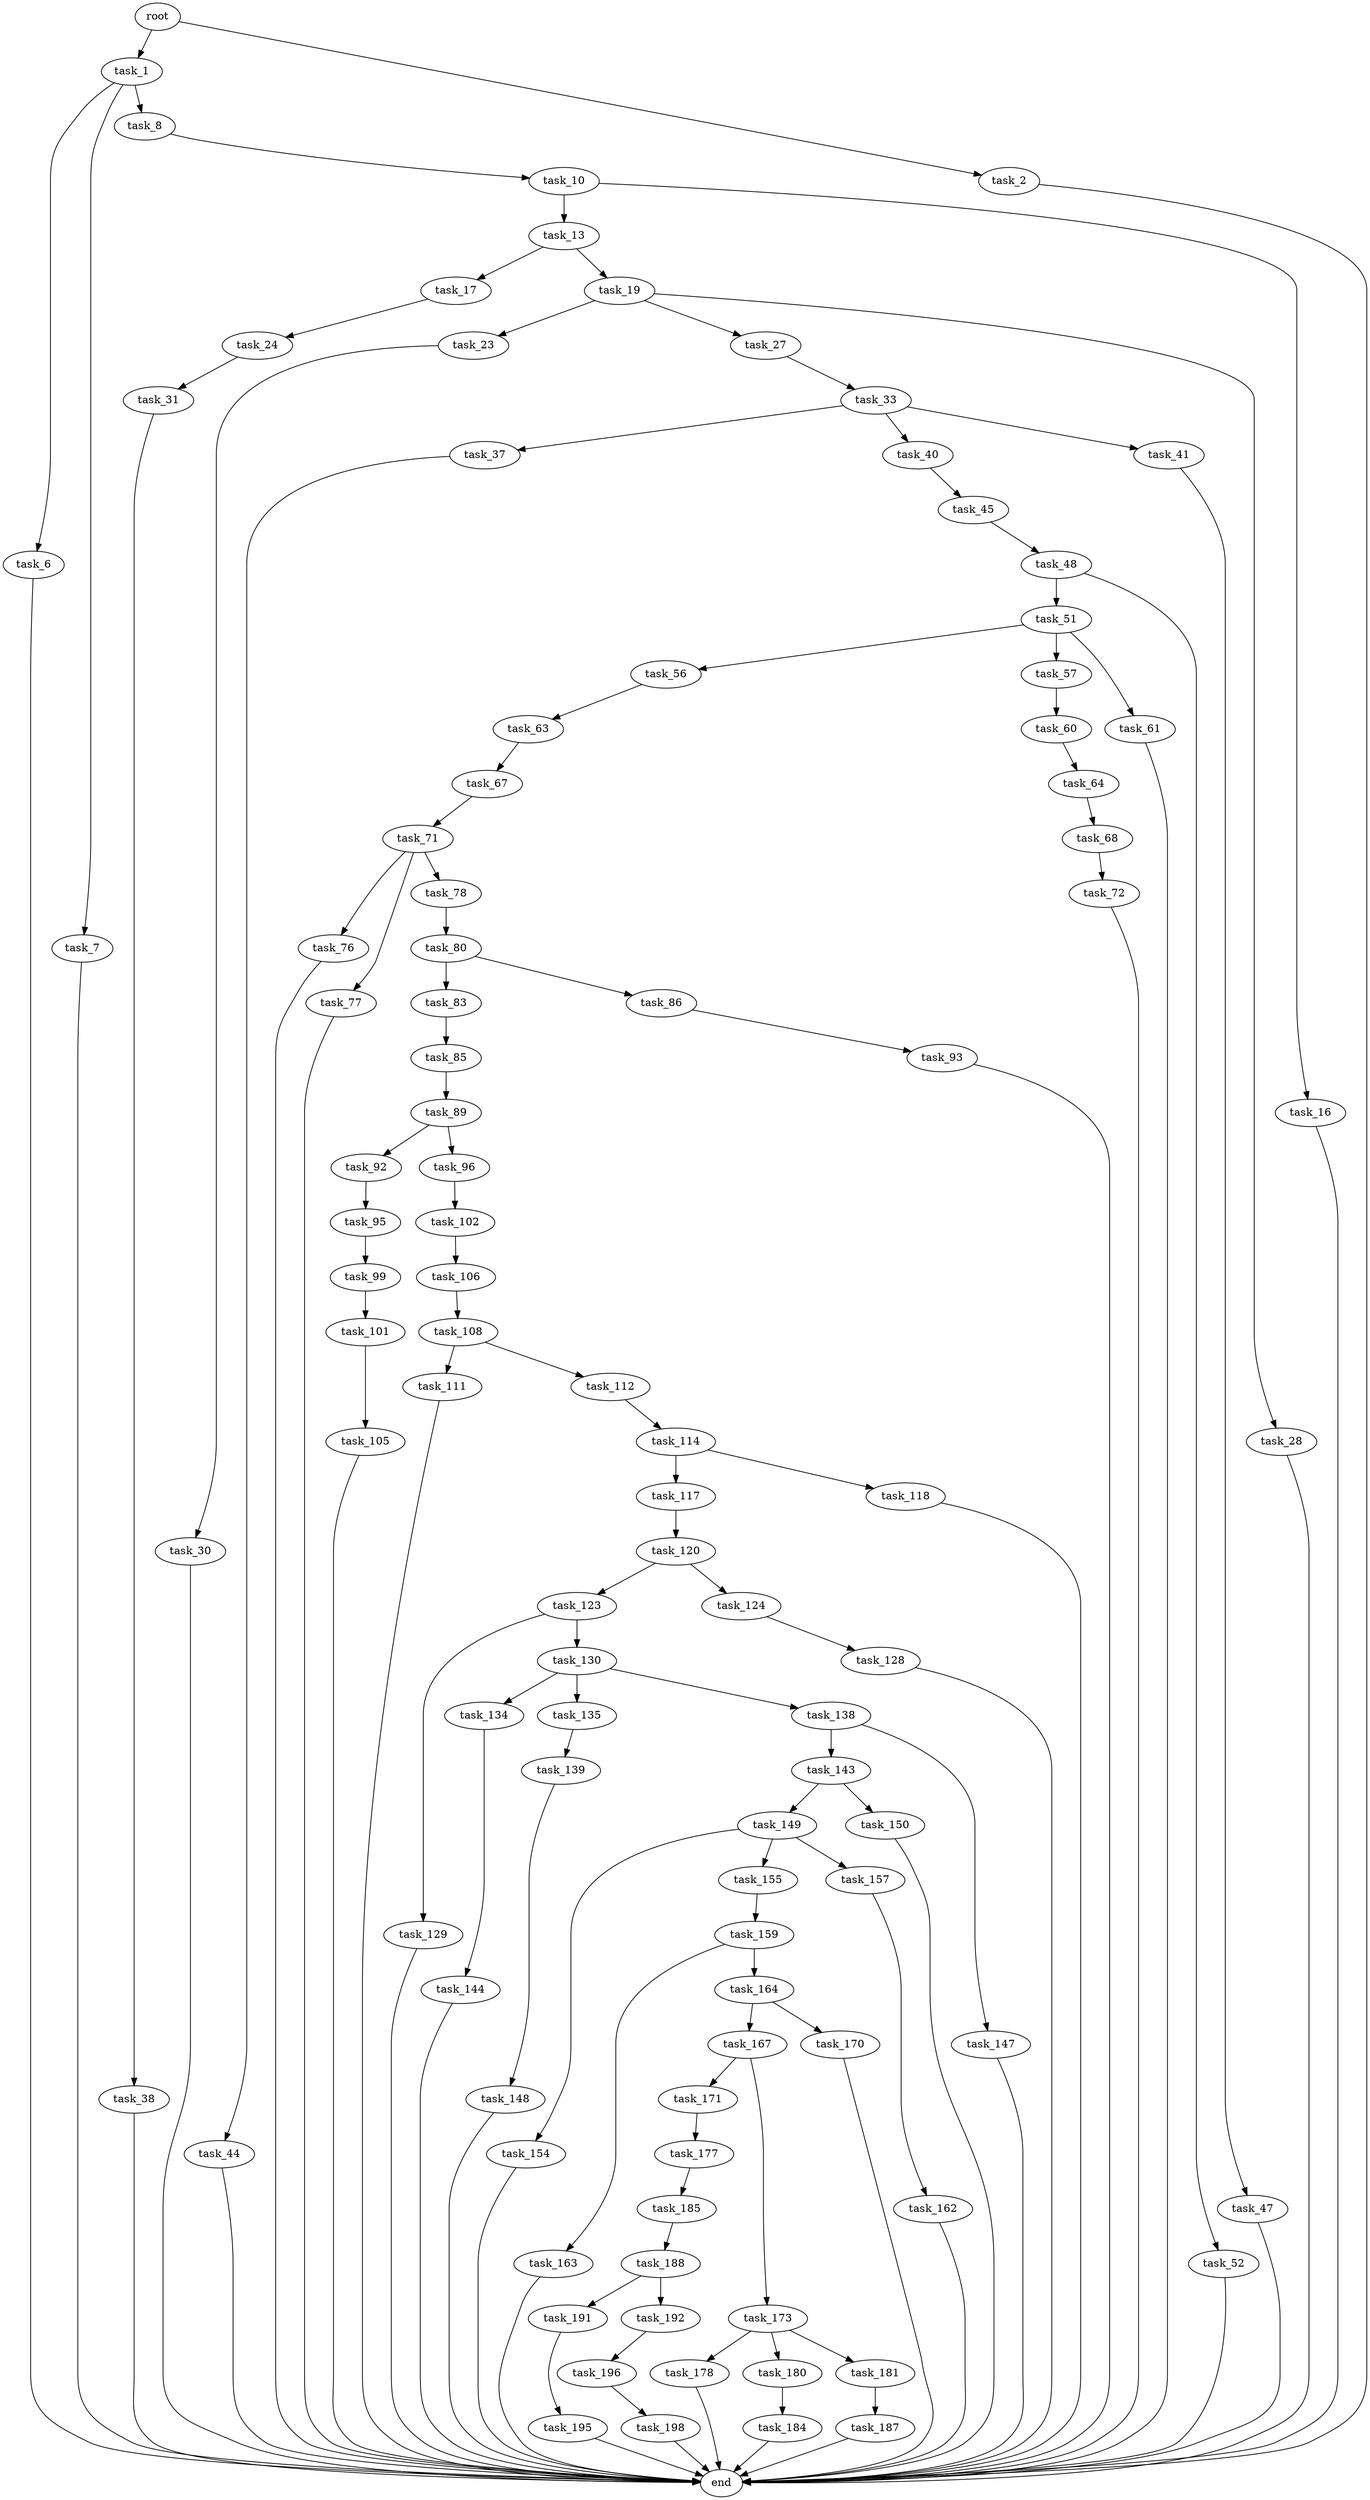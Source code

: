 digraph G {
  root [size="0.000000"];
  task_1 [size="134217728000.000000"];
  task_2 [size="245844720763.000000"];
  task_6 [size="44118749470.000000"];
  task_7 [size="549755813888.000000"];
  task_8 [size="8589934592.000000"];
  task_10 [size="1329064946561.000000"];
  task_13 [size="15826243923.000000"];
  task_16 [size="134217728000.000000"];
  task_17 [size="22659169987.000000"];
  task_19 [size="28991029248.000000"];
  task_23 [size="311833060354.000000"];
  task_24 [size="68719476736.000000"];
  task_27 [size="28991029248.000000"];
  task_28 [size="16942249295.000000"];
  task_30 [size="368293445632.000000"];
  task_31 [size="31181825304.000000"];
  task_33 [size="68719476736.000000"];
  task_37 [size="231928233984.000000"];
  task_38 [size="16126506301.000000"];
  task_40 [size="34973809484.000000"];
  task_41 [size="1820692823.000000"];
  task_44 [size="1229213947662.000000"];
  task_45 [size="7698594398.000000"];
  task_47 [size="549755813888.000000"];
  task_48 [size="1073741824000.000000"];
  task_51 [size="267691879487.000000"];
  task_52 [size="17576736413.000000"];
  task_56 [size="134217728000.000000"];
  task_57 [size="12642496756.000000"];
  task_60 [size="14713200710.000000"];
  task_61 [size="782297956572.000000"];
  task_63 [size="42134348320.000000"];
  task_64 [size="8589934592.000000"];
  task_67 [size="4174545179.000000"];
  task_68 [size="113578257562.000000"];
  task_71 [size="1356338671.000000"];
  task_72 [size="628447735015.000000"];
  task_76 [size="52932339110.000000"];
  task_77 [size="8589934592.000000"];
  task_78 [size="48377127700.000000"];
  task_80 [size="26952644455.000000"];
  task_83 [size="1726727443.000000"];
  task_85 [size="1024895898778.000000"];
  task_86 [size="193018094643.000000"];
  task_89 [size="957880179.000000"];
  task_92 [size="9336946460.000000"];
  task_93 [size="312933383958.000000"];
  task_95 [size="7804669517.000000"];
  task_96 [size="23189369288.000000"];
  task_99 [size="549755813888.000000"];
  task_101 [size="1082204377752.000000"];
  task_102 [size="799943014.000000"];
  task_105 [size="26484056251.000000"];
  task_106 [size="8020928703.000000"];
  task_108 [size="22936433970.000000"];
  task_111 [size="6618265548.000000"];
  task_112 [size="549755813888.000000"];
  task_114 [size="91663097023.000000"];
  task_117 [size="527625117100.000000"];
  task_118 [size="670395465563.000000"];
  task_120 [size="21221064076.000000"];
  task_123 [size="28991029248.000000"];
  task_124 [size="6941149678.000000"];
  task_128 [size="231928233984.000000"];
  task_129 [size="368293445632.000000"];
  task_130 [size="1026346037.000000"];
  task_134 [size="68719476736.000000"];
  task_135 [size="42127326359.000000"];
  task_138 [size="68719476736.000000"];
  task_139 [size="549755813888.000000"];
  task_143 [size="782757789696.000000"];
  task_144 [size="15536989218.000000"];
  task_147 [size="549755813888.000000"];
  task_148 [size="59524441568.000000"];
  task_149 [size="3146386295.000000"];
  task_150 [size="157728061345.000000"];
  task_154 [size="549755813888.000000"];
  task_155 [size="134217728000.000000"];
  task_157 [size="1421705066.000000"];
  task_159 [size="6560734195.000000"];
  task_162 [size="1073741824000.000000"];
  task_163 [size="9005891830.000000"];
  task_164 [size="4762221589.000000"];
  task_167 [size="10340793760.000000"];
  task_170 [size="340140938034.000000"];
  task_171 [size="1412825298.000000"];
  task_173 [size="782757789696.000000"];
  task_177 [size="231928233984.000000"];
  task_178 [size="901143608193.000000"];
  task_180 [size="414899633263.000000"];
  task_181 [size="20248371838.000000"];
  task_184 [size="28991029248.000000"];
  task_185 [size="269130673916.000000"];
  task_187 [size="2832546574.000000"];
  task_188 [size="549755813888.000000"];
  task_191 [size="18548536366.000000"];
  task_192 [size="8204597889.000000"];
  task_195 [size="549755813888.000000"];
  task_196 [size="169999991620.000000"];
  task_198 [size="193176803021.000000"];
  end [size="0.000000"];

  root -> task_1 [size="1.000000"];
  root -> task_2 [size="1.000000"];
  task_1 -> task_6 [size="209715200.000000"];
  task_1 -> task_7 [size="209715200.000000"];
  task_1 -> task_8 [size="209715200.000000"];
  task_2 -> end [size="1.000000"];
  task_6 -> end [size="1.000000"];
  task_7 -> end [size="1.000000"];
  task_8 -> task_10 [size="33554432.000000"];
  task_10 -> task_13 [size="838860800.000000"];
  task_10 -> task_16 [size="838860800.000000"];
  task_13 -> task_17 [size="536870912.000000"];
  task_13 -> task_19 [size="536870912.000000"];
  task_16 -> end [size="1.000000"];
  task_17 -> task_24 [size="411041792.000000"];
  task_19 -> task_23 [size="75497472.000000"];
  task_19 -> task_27 [size="75497472.000000"];
  task_19 -> task_28 [size="75497472.000000"];
  task_23 -> task_30 [size="679477248.000000"];
  task_24 -> task_31 [size="134217728.000000"];
  task_27 -> task_33 [size="75497472.000000"];
  task_28 -> end [size="1.000000"];
  task_30 -> end [size="1.000000"];
  task_31 -> task_38 [size="75497472.000000"];
  task_33 -> task_37 [size="134217728.000000"];
  task_33 -> task_40 [size="134217728.000000"];
  task_33 -> task_41 [size="134217728.000000"];
  task_37 -> task_44 [size="301989888.000000"];
  task_38 -> end [size="1.000000"];
  task_40 -> task_45 [size="838860800.000000"];
  task_41 -> task_47 [size="33554432.000000"];
  task_44 -> end [size="1.000000"];
  task_45 -> task_48 [size="536870912.000000"];
  task_47 -> end [size="1.000000"];
  task_48 -> task_51 [size="838860800.000000"];
  task_48 -> task_52 [size="838860800.000000"];
  task_51 -> task_56 [size="838860800.000000"];
  task_51 -> task_57 [size="838860800.000000"];
  task_51 -> task_61 [size="838860800.000000"];
  task_52 -> end [size="1.000000"];
  task_56 -> task_63 [size="209715200.000000"];
  task_57 -> task_60 [size="33554432.000000"];
  task_60 -> task_64 [size="679477248.000000"];
  task_61 -> end [size="1.000000"];
  task_63 -> task_67 [size="679477248.000000"];
  task_64 -> task_68 [size="33554432.000000"];
  task_67 -> task_71 [size="134217728.000000"];
  task_68 -> task_72 [size="134217728.000000"];
  task_71 -> task_76 [size="75497472.000000"];
  task_71 -> task_77 [size="75497472.000000"];
  task_71 -> task_78 [size="75497472.000000"];
  task_72 -> end [size="1.000000"];
  task_76 -> end [size="1.000000"];
  task_77 -> end [size="1.000000"];
  task_78 -> task_80 [size="75497472.000000"];
  task_80 -> task_83 [size="75497472.000000"];
  task_80 -> task_86 [size="75497472.000000"];
  task_83 -> task_85 [size="33554432.000000"];
  task_85 -> task_89 [size="679477248.000000"];
  task_86 -> task_93 [size="301989888.000000"];
  task_89 -> task_92 [size="33554432.000000"];
  task_89 -> task_96 [size="33554432.000000"];
  task_92 -> task_95 [size="209715200.000000"];
  task_93 -> end [size="1.000000"];
  task_95 -> task_99 [size="134217728.000000"];
  task_96 -> task_102 [size="33554432.000000"];
  task_99 -> task_101 [size="536870912.000000"];
  task_101 -> task_105 [size="838860800.000000"];
  task_102 -> task_106 [size="33554432.000000"];
  task_105 -> end [size="1.000000"];
  task_106 -> task_108 [size="301989888.000000"];
  task_108 -> task_111 [size="411041792.000000"];
  task_108 -> task_112 [size="411041792.000000"];
  task_111 -> end [size="1.000000"];
  task_112 -> task_114 [size="536870912.000000"];
  task_114 -> task_117 [size="134217728.000000"];
  task_114 -> task_118 [size="134217728.000000"];
  task_117 -> task_120 [size="411041792.000000"];
  task_118 -> end [size="1.000000"];
  task_120 -> task_123 [size="75497472.000000"];
  task_120 -> task_124 [size="75497472.000000"];
  task_123 -> task_129 [size="75497472.000000"];
  task_123 -> task_130 [size="75497472.000000"];
  task_124 -> task_128 [size="134217728.000000"];
  task_128 -> end [size="1.000000"];
  task_129 -> end [size="1.000000"];
  task_130 -> task_134 [size="75497472.000000"];
  task_130 -> task_135 [size="75497472.000000"];
  task_130 -> task_138 [size="75497472.000000"];
  task_134 -> task_144 [size="134217728.000000"];
  task_135 -> task_139 [size="838860800.000000"];
  task_138 -> task_143 [size="134217728.000000"];
  task_138 -> task_147 [size="134217728.000000"];
  task_139 -> task_148 [size="536870912.000000"];
  task_143 -> task_149 [size="679477248.000000"];
  task_143 -> task_150 [size="679477248.000000"];
  task_144 -> end [size="1.000000"];
  task_147 -> end [size="1.000000"];
  task_148 -> end [size="1.000000"];
  task_149 -> task_154 [size="209715200.000000"];
  task_149 -> task_155 [size="209715200.000000"];
  task_149 -> task_157 [size="209715200.000000"];
  task_150 -> end [size="1.000000"];
  task_154 -> end [size="1.000000"];
  task_155 -> task_159 [size="209715200.000000"];
  task_157 -> task_162 [size="33554432.000000"];
  task_159 -> task_163 [size="301989888.000000"];
  task_159 -> task_164 [size="301989888.000000"];
  task_162 -> end [size="1.000000"];
  task_163 -> end [size="1.000000"];
  task_164 -> task_167 [size="134217728.000000"];
  task_164 -> task_170 [size="134217728.000000"];
  task_167 -> task_171 [size="301989888.000000"];
  task_167 -> task_173 [size="301989888.000000"];
  task_170 -> end [size="1.000000"];
  task_171 -> task_177 [size="33554432.000000"];
  task_173 -> task_178 [size="679477248.000000"];
  task_173 -> task_180 [size="679477248.000000"];
  task_173 -> task_181 [size="679477248.000000"];
  task_177 -> task_185 [size="301989888.000000"];
  task_178 -> end [size="1.000000"];
  task_180 -> task_184 [size="411041792.000000"];
  task_181 -> task_187 [size="679477248.000000"];
  task_184 -> end [size="1.000000"];
  task_185 -> task_188 [size="301989888.000000"];
  task_187 -> end [size="1.000000"];
  task_188 -> task_191 [size="536870912.000000"];
  task_188 -> task_192 [size="536870912.000000"];
  task_191 -> task_195 [size="679477248.000000"];
  task_192 -> task_196 [size="209715200.000000"];
  task_195 -> end [size="1.000000"];
  task_196 -> task_198 [size="134217728.000000"];
  task_198 -> end [size="1.000000"];
}
